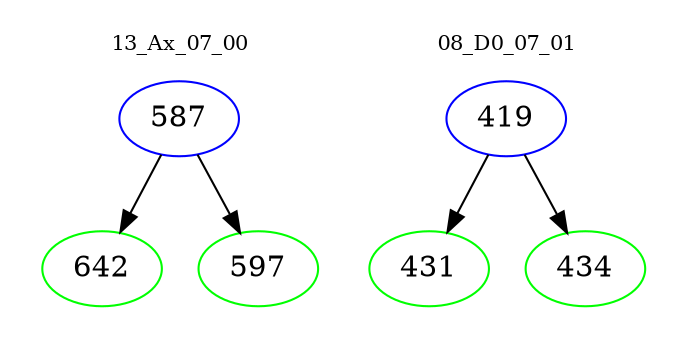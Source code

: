 digraph{
subgraph cluster_0 {
color = white
label = "13_Ax_07_00";
fontsize=10;
T0_587 [label="587", color="blue"]
T0_587 -> T0_642 [color="black"]
T0_642 [label="642", color="green"]
T0_587 -> T0_597 [color="black"]
T0_597 [label="597", color="green"]
}
subgraph cluster_1 {
color = white
label = "08_D0_07_01";
fontsize=10;
T1_419 [label="419", color="blue"]
T1_419 -> T1_431 [color="black"]
T1_431 [label="431", color="green"]
T1_419 -> T1_434 [color="black"]
T1_434 [label="434", color="green"]
}
}
